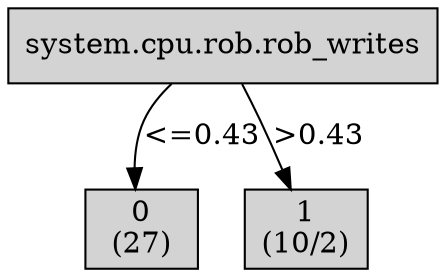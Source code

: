 digraph ID3_Tree {
"0" [shape=box, style=filled, label="system.cpu.rob.rob_writes
", weight=1]
"1" [shape=box, style=filled, label="0
(27)
", weight=2]
0 -> 1 [ label = "<=0.43"];
"2" [shape=box, style=filled, label="1
(10/2)
", weight=2]
0 -> 2 [ label = ">0.43"];
{rank=same; 0;};
{rank=same; 1;2;};
}